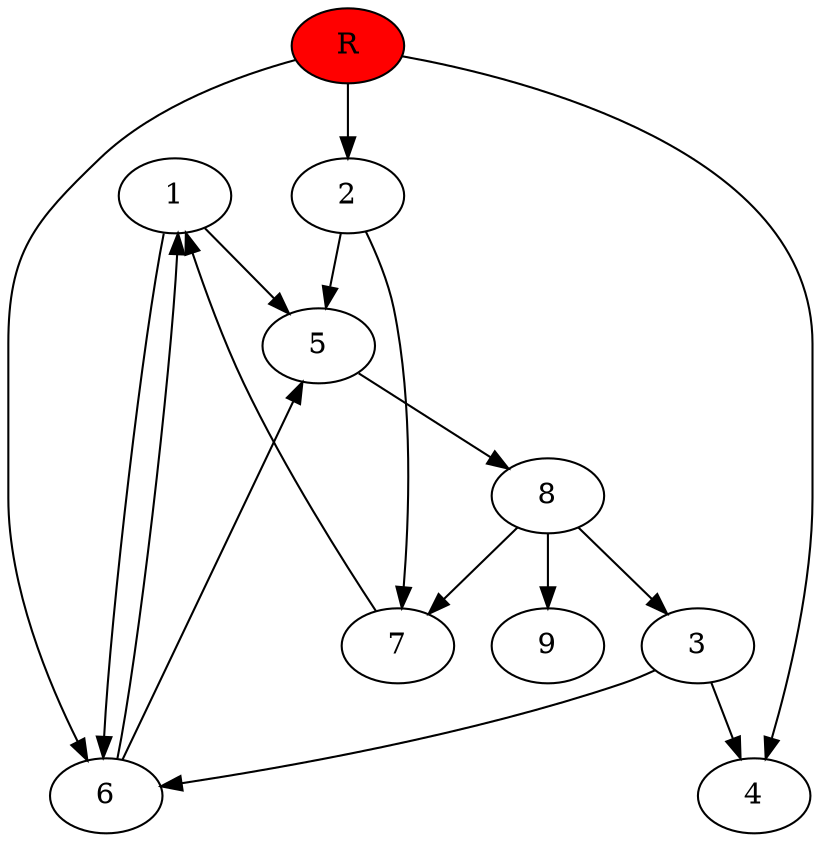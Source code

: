 digraph prb11765 {
	1
	2
	3
	4
	5
	6
	7
	8
	R [fillcolor="#ff0000" style=filled]
	1 -> 5
	1 -> 6
	2 -> 5
	2 -> 7
	3 -> 4
	3 -> 6
	5 -> 8
	6 -> 1
	6 -> 5
	7 -> 1
	8 -> 3
	8 -> 7
	8 -> 9
	R -> 2
	R -> 4
	R -> 6
}
